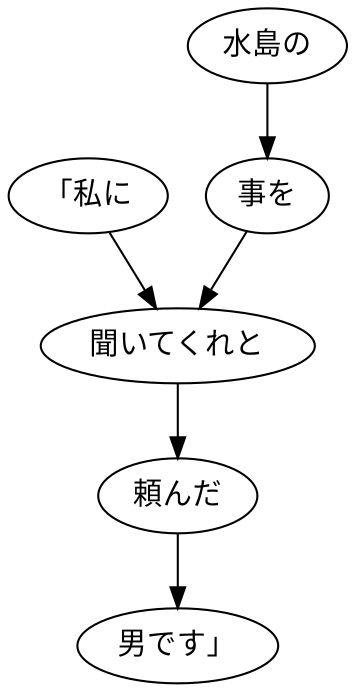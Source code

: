digraph graph3163 {
	node0 [label="「私に"];
	node1 [label="水島の"];
	node2 [label="事を"];
	node3 [label="聞いてくれと"];
	node4 [label="頼んだ"];
	node5 [label="男です」"];
	node0 -> node3;
	node1 -> node2;
	node2 -> node3;
	node3 -> node4;
	node4 -> node5;
}

